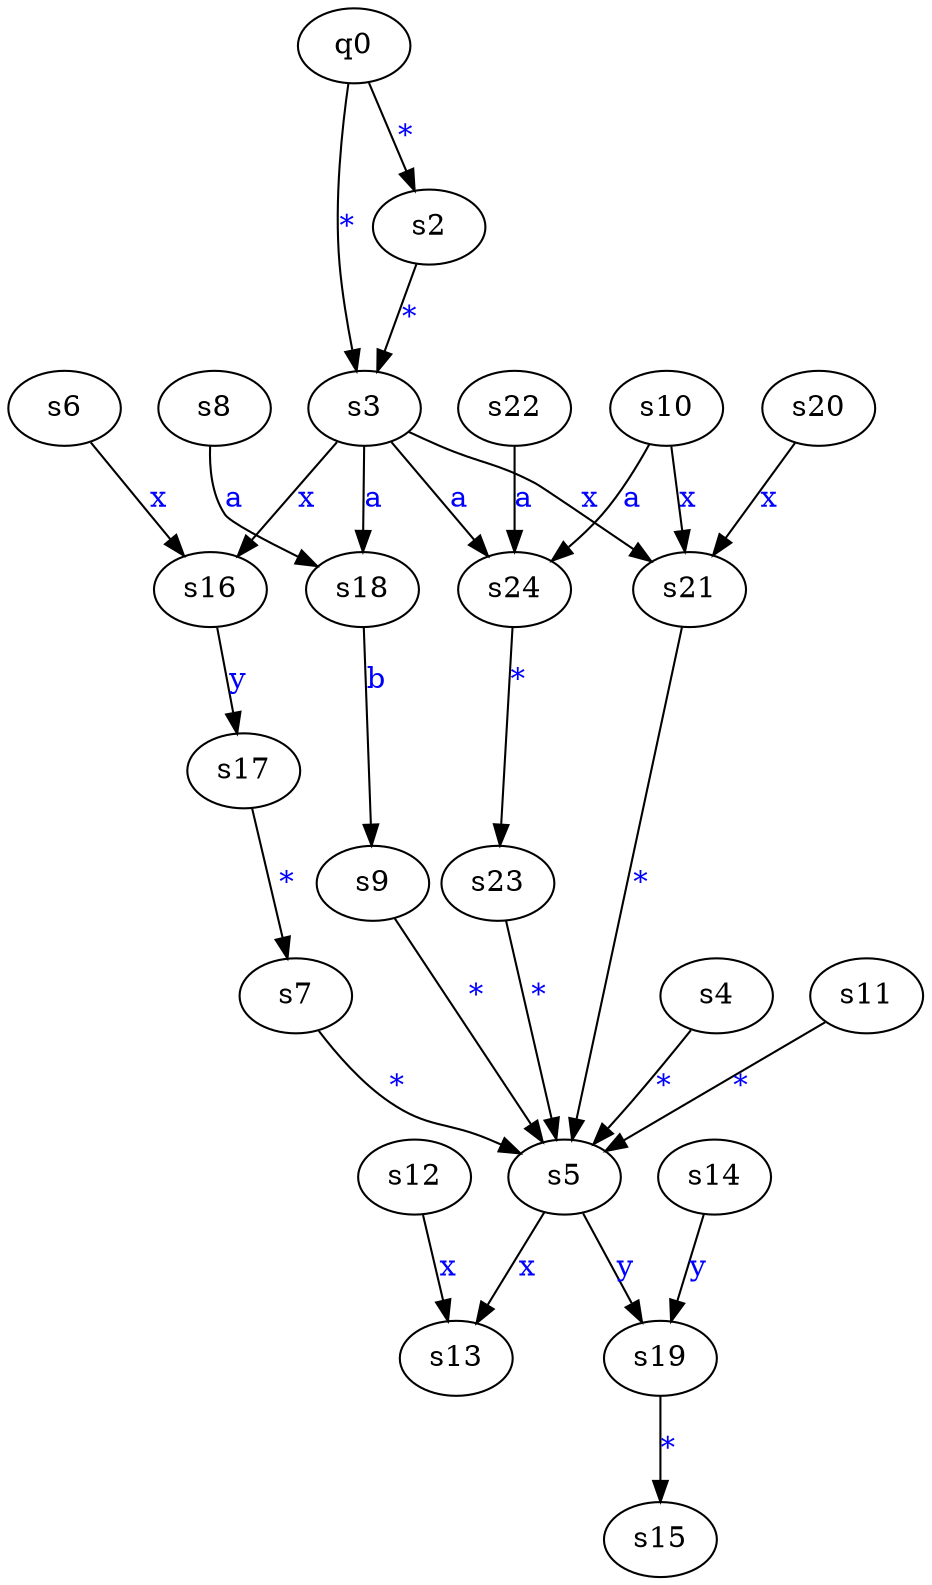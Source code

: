 digraph G {
	"s7"->"s5"[ label=<<font color="blue">*</font>> ];
	"s12"->"s13"[ label=<<font color="blue">x</font>> ];
	"s18"->"s9"[ label=<<font color="blue">b</font>> ];
	"q0"->"s2"[ label=<<font color="blue">*</font>> ];
	"s3"->"s24"[ label=<<font color="blue">a</font>> ];
	"s9"->"s5"[ label=<<font color="blue">*</font>> ];
	"s22"->"s24"[ label=<<font color="blue">a</font>> ];
	"q0"->"s3"[ label=<<font color="blue">*</font>> ];
	"s3"->"s16"[ label=<<font color="blue">x</font>> ];
	"s5"->"s13"[ label=<<font color="blue">x</font>> ];
	"s10"->"s21"[ label=<<font color="blue">x</font>> ];
	"s24"->"s23"[ label=<<font color="blue">*</font>> ];
	"s17"->"s7"[ label=<<font color="blue">*</font>> ];
	"s21"->"s5"[ label=<<font color="blue">*</font>> ];
	"s2"->"s3"[ label=<<font color="blue">*</font>> ];
	"s4"->"s5"[ label=<<font color="blue">*</font>> ];
	"s10"->"s24"[ label=<<font color="blue">a</font>> ];
	"s6"->"s16"[ label=<<font color="blue">x</font>> ];
	"s19"->"s15"[ label=<<font color="blue">*</font>> ];
	"s20"->"s21"[ label=<<font color="blue">x</font>> ];
	"s3"->"s18"[ label=<<font color="blue">a</font>> ];
	"s3"->"s21"[ label=<<font color="blue">x</font>> ];
	"s11"->"s5"[ label=<<font color="blue">*</font>> ];
	"s14"->"s19"[ label=<<font color="blue">y</font>> ];
	"s16"->"s17"[ label=<<font color="blue">y</font>> ];
	"s8"->"s18"[ label=<<font color="blue">a</font>> ];
	"s5"->"s19"[ label=<<font color="blue">y</font>> ];
	"s23"->"s5"[ label=<<font color="blue">*</font>> ];
	"q0";
	"s10";
	"s11";
	"s12";
	"s13";
	"s14";
	"s15";
	"s16";
	"s17";
	"s18";
	"s19";
	"s2";
	"s20";
	"s21";
	"s22";
	"s23";
	"s24";
	"s3";
	"s4";
	"s5";
	"s6";
	"s7";
	"s8";
	"s9";

}

